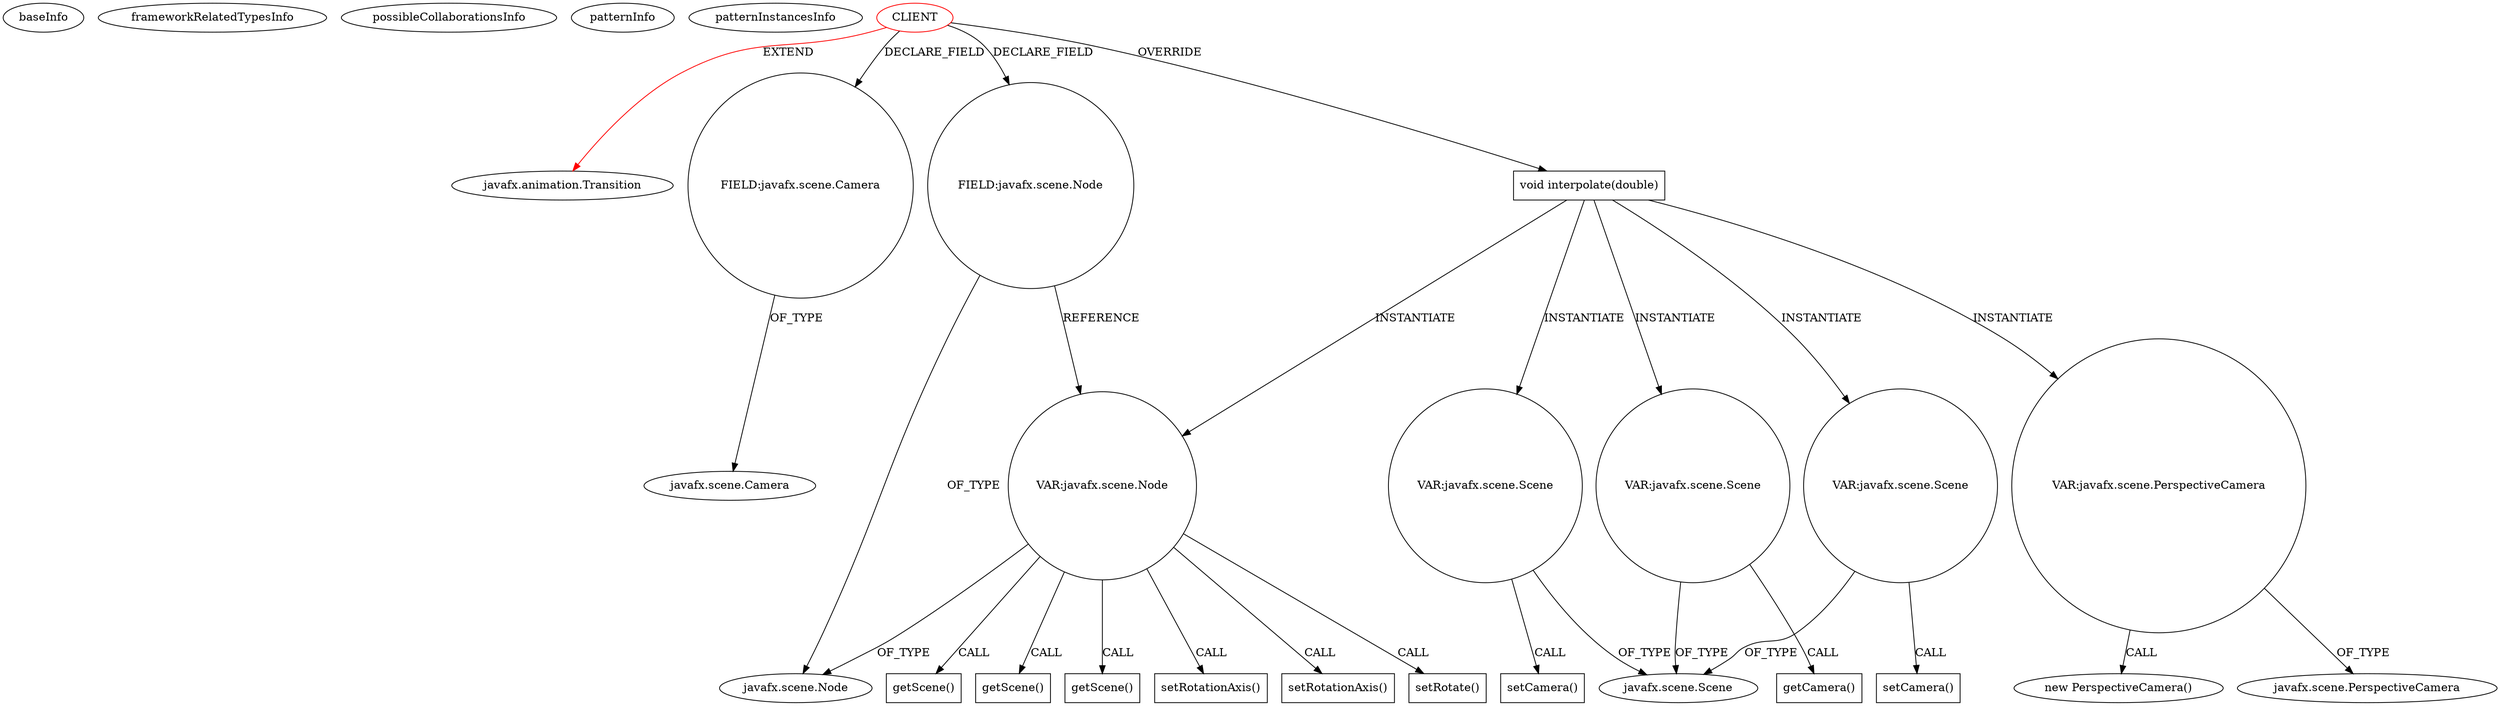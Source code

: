 digraph {
baseInfo[graphId=1535,category="pattern",isAnonymous=false,possibleRelation=false]
frameworkRelatedTypesInfo[0="javafx.animation.Transition"]
possibleCollaborationsInfo[]
patternInfo[frequency=2.0,patternRootClient=0]
patternInstancesInfo[0="witmicko-CalculatorFx~/witmicko-CalculatorFx/CalculatorFx-master/src/calc/transitions/FlipTransition.java~FlipTransition~4765",1="tarunbod-SummonCommandCreator~/tarunbod-SummonCommandCreator/SummonCommandCreator-master/src/me/FirstWorldAnarchy/scc/application/anim/FlipTransition.java~FlipTransition~4485"]
1[label="javafx.animation.Transition",vertexType="FRAMEWORK_CLASS_TYPE",isFrameworkType=false]
0[label="CLIENT",vertexType="ROOT_CLIENT_CLASS_DECLARATION",isFrameworkType=false,color=red]
4[label="FIELD:javafx.scene.Camera",vertexType="FIELD_DECLARATION",isFrameworkType=false,shape=circle]
2[label="FIELD:javafx.scene.Node",vertexType="FIELD_DECLARATION",isFrameworkType=false,shape=circle]
6[label="void interpolate(double)",vertexType="OVERRIDING_METHOD_DECLARATION",isFrameworkType=false,shape=box]
21[label="VAR:javafx.scene.PerspectiveCamera",vertexType="VARIABLE_EXPRESION",isFrameworkType=false,shape=circle]
20[label="new PerspectiveCamera()",vertexType="CONSTRUCTOR_CALL",isFrameworkType=false]
22[label="javafx.scene.PerspectiveCamera",vertexType="FRAMEWORK_CLASS_TYPE",isFrameworkType=false]
3[label="javafx.scene.Node",vertexType="FRAMEWORK_CLASS_TYPE",isFrameworkType=false]
15[label="VAR:javafx.scene.Scene",vertexType="VARIABLE_EXPRESION",isFrameworkType=false,shape=circle]
16[label="setCamera()",vertexType="INSIDE_CALL",isFrameworkType=false,shape=box]
12[label="javafx.scene.Scene",vertexType="FRAMEWORK_CLASS_TYPE",isFrameworkType=false]
5[label="javafx.scene.Camera",vertexType="FRAMEWORK_CLASS_TYPE",isFrameworkType=false]
27[label="VAR:javafx.scene.Scene",vertexType="VARIABLE_EXPRESION",isFrameworkType=false,shape=circle]
28[label="setCamera()",vertexType="INSIDE_CALL",isFrameworkType=false,shape=box]
10[label="VAR:javafx.scene.Scene",vertexType="VARIABLE_EXPRESION",isFrameworkType=false,shape=circle]
11[label="getCamera()",vertexType="INSIDE_CALL",isFrameworkType=false,shape=box]
7[label="VAR:javafx.scene.Node",vertexType="VARIABLE_EXPRESION",isFrameworkType=false,shape=circle]
8[label="setRotationAxis()",vertexType="INSIDE_CALL",isFrameworkType=false,shape=box]
26[label="setRotationAxis()",vertexType="INSIDE_CALL",isFrameworkType=false,shape=box]
24[label="setRotate()",vertexType="INSIDE_CALL",isFrameworkType=false,shape=box]
19[label="getScene()",vertexType="INSIDE_CALL",isFrameworkType=false,shape=box]
31[label="getScene()",vertexType="INSIDE_CALL",isFrameworkType=false,shape=box]
14[label="getScene()",vertexType="INSIDE_CALL",isFrameworkType=false,shape=box]
21->20[label="CALL"]
6->10[label="INSTANTIATE"]
6->15[label="INSTANTIATE"]
6->21[label="INSTANTIATE"]
7->19[label="CALL"]
7->31[label="CALL"]
2->7[label="REFERENCE"]
6->7[label="INSTANTIATE"]
7->8[label="CALL"]
0->1[label="EXTEND",color=red]
0->6[label="OVERRIDE"]
7->26[label="CALL"]
15->12[label="OF_TYPE"]
7->24[label="CALL"]
7->3[label="OF_TYPE"]
15->16[label="CALL"]
10->11[label="CALL"]
21->22[label="OF_TYPE"]
27->12[label="OF_TYPE"]
10->12[label="OF_TYPE"]
0->2[label="DECLARE_FIELD"]
7->14[label="CALL"]
0->4[label="DECLARE_FIELD"]
6->27[label="INSTANTIATE"]
27->28[label="CALL"]
4->5[label="OF_TYPE"]
2->3[label="OF_TYPE"]
}
